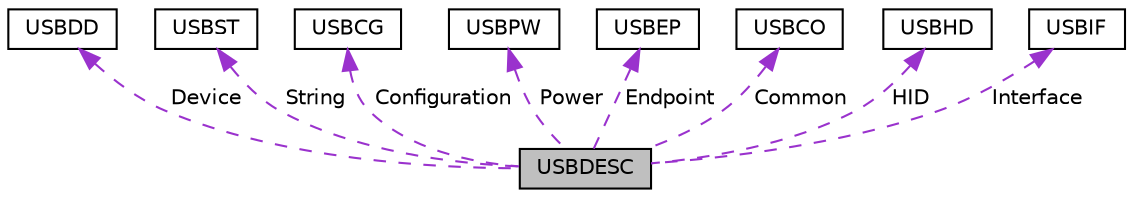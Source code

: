 digraph "USBDESC"
{
 // LATEX_PDF_SIZE
  edge [fontname="Helvetica",fontsize="10",labelfontname="Helvetica",labelfontsize="10"];
  node [fontname="Helvetica",fontsize="10",shape=record];
  Node1 [label="USBDESC",height=0.2,width=0.4,color="black", fillcolor="grey75", style="filled", fontcolor="black",tooltip=" "];
  Node2 -> Node1 [dir="back",color="darkorchid3",fontsize="10",style="dashed",label=" Device" ,fontname="Helvetica"];
  Node2 [label="USBDD",height=0.2,width=0.4,color="black", fillcolor="white", style="filled",URL="$da/d0e/structUSBDD.html",tooltip=" "];
  Node3 -> Node1 [dir="back",color="darkorchid3",fontsize="10",style="dashed",label=" String" ,fontname="Helvetica"];
  Node3 [label="USBST",height=0.2,width=0.4,color="black", fillcolor="white", style="filled",URL="$df/d89/structUSBST.html",tooltip=" "];
  Node4 -> Node1 [dir="back",color="darkorchid3",fontsize="10",style="dashed",label=" Configuration" ,fontname="Helvetica"];
  Node4 [label="USBCG",height=0.2,width=0.4,color="black", fillcolor="white", style="filled",URL="$d6/d14/structUSBCG.html",tooltip=" "];
  Node5 -> Node1 [dir="back",color="darkorchid3",fontsize="10",style="dashed",label=" Power" ,fontname="Helvetica"];
  Node5 [label="USBPW",height=0.2,width=0.4,color="black", fillcolor="white", style="filled",URL="$dd/dff/structUSBPW.html",tooltip=" "];
  Node6 -> Node1 [dir="back",color="darkorchid3",fontsize="10",style="dashed",label=" Endpoint" ,fontname="Helvetica"];
  Node6 [label="USBEP",height=0.2,width=0.4,color="black", fillcolor="white", style="filled",URL="$d3/d37/structUSBEP.html",tooltip=" "];
  Node7 -> Node1 [dir="back",color="darkorchid3",fontsize="10",style="dashed",label=" Common" ,fontname="Helvetica"];
  Node7 [label="USBCO",height=0.2,width=0.4,color="black", fillcolor="white", style="filled",URL="$d6/da0/structUSBCO.html",tooltip=" "];
  Node8 -> Node1 [dir="back",color="darkorchid3",fontsize="10",style="dashed",label=" HID" ,fontname="Helvetica"];
  Node8 [label="USBHD",height=0.2,width=0.4,color="black", fillcolor="white", style="filled",URL="$d1/d9b/structUSBHD.html",tooltip=" "];
  Node9 -> Node1 [dir="back",color="darkorchid3",fontsize="10",style="dashed",label=" Interface" ,fontname="Helvetica"];
  Node9 [label="USBIF",height=0.2,width=0.4,color="black", fillcolor="white", style="filled",URL="$df/d85/structUSBIF.html",tooltip=" "];
}
